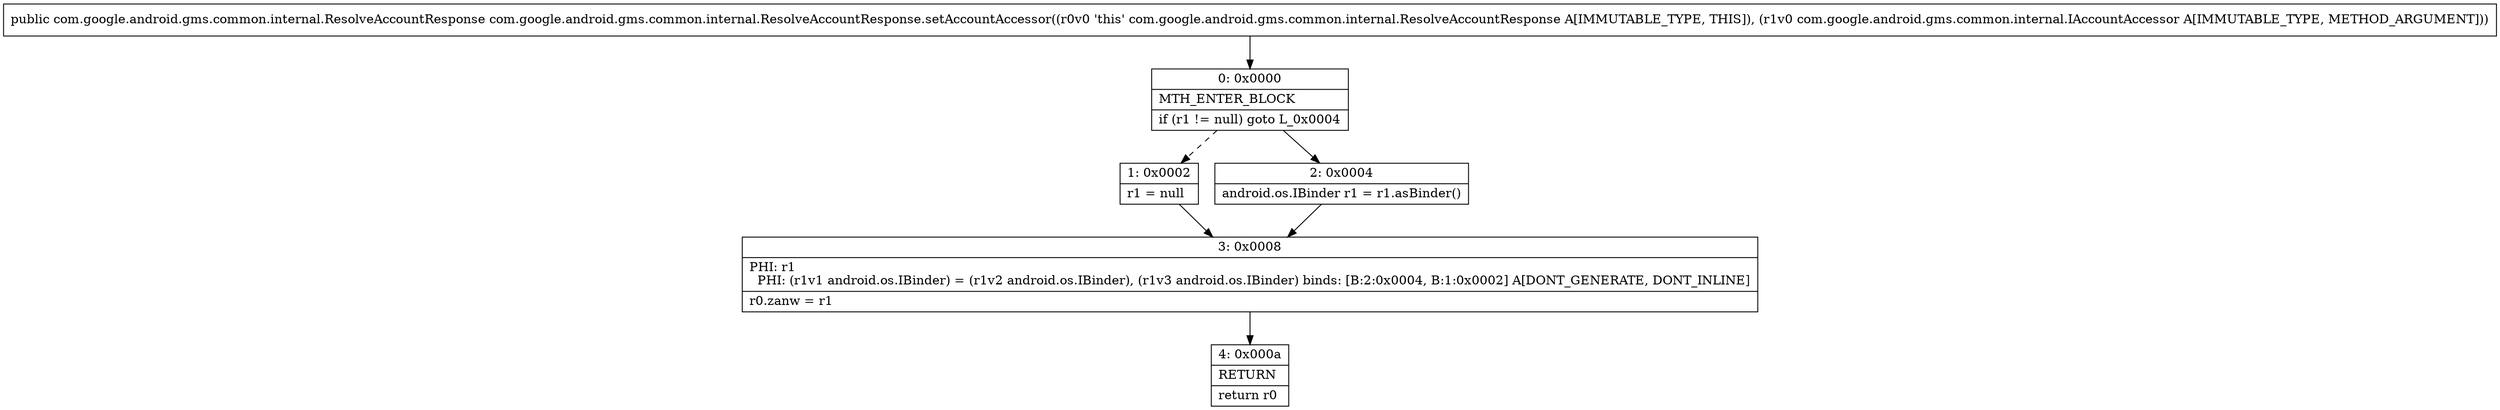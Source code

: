 digraph "CFG forcom.google.android.gms.common.internal.ResolveAccountResponse.setAccountAccessor(Lcom\/google\/android\/gms\/common\/internal\/IAccountAccessor;)Lcom\/google\/android\/gms\/common\/internal\/ResolveAccountResponse;" {
Node_0 [shape=record,label="{0\:\ 0x0000|MTH_ENTER_BLOCK\l|if (r1 != null) goto L_0x0004\l}"];
Node_1 [shape=record,label="{1\:\ 0x0002|r1 = null\l}"];
Node_2 [shape=record,label="{2\:\ 0x0004|android.os.IBinder r1 = r1.asBinder()\l}"];
Node_3 [shape=record,label="{3\:\ 0x0008|PHI: r1 \l  PHI: (r1v1 android.os.IBinder) = (r1v2 android.os.IBinder), (r1v3 android.os.IBinder) binds: [B:2:0x0004, B:1:0x0002] A[DONT_GENERATE, DONT_INLINE]\l|r0.zanw = r1\l}"];
Node_4 [shape=record,label="{4\:\ 0x000a|RETURN\l|return r0\l}"];
MethodNode[shape=record,label="{public com.google.android.gms.common.internal.ResolveAccountResponse com.google.android.gms.common.internal.ResolveAccountResponse.setAccountAccessor((r0v0 'this' com.google.android.gms.common.internal.ResolveAccountResponse A[IMMUTABLE_TYPE, THIS]), (r1v0 com.google.android.gms.common.internal.IAccountAccessor A[IMMUTABLE_TYPE, METHOD_ARGUMENT])) }"];
MethodNode -> Node_0;
Node_0 -> Node_1[style=dashed];
Node_0 -> Node_2;
Node_1 -> Node_3;
Node_2 -> Node_3;
Node_3 -> Node_4;
}


